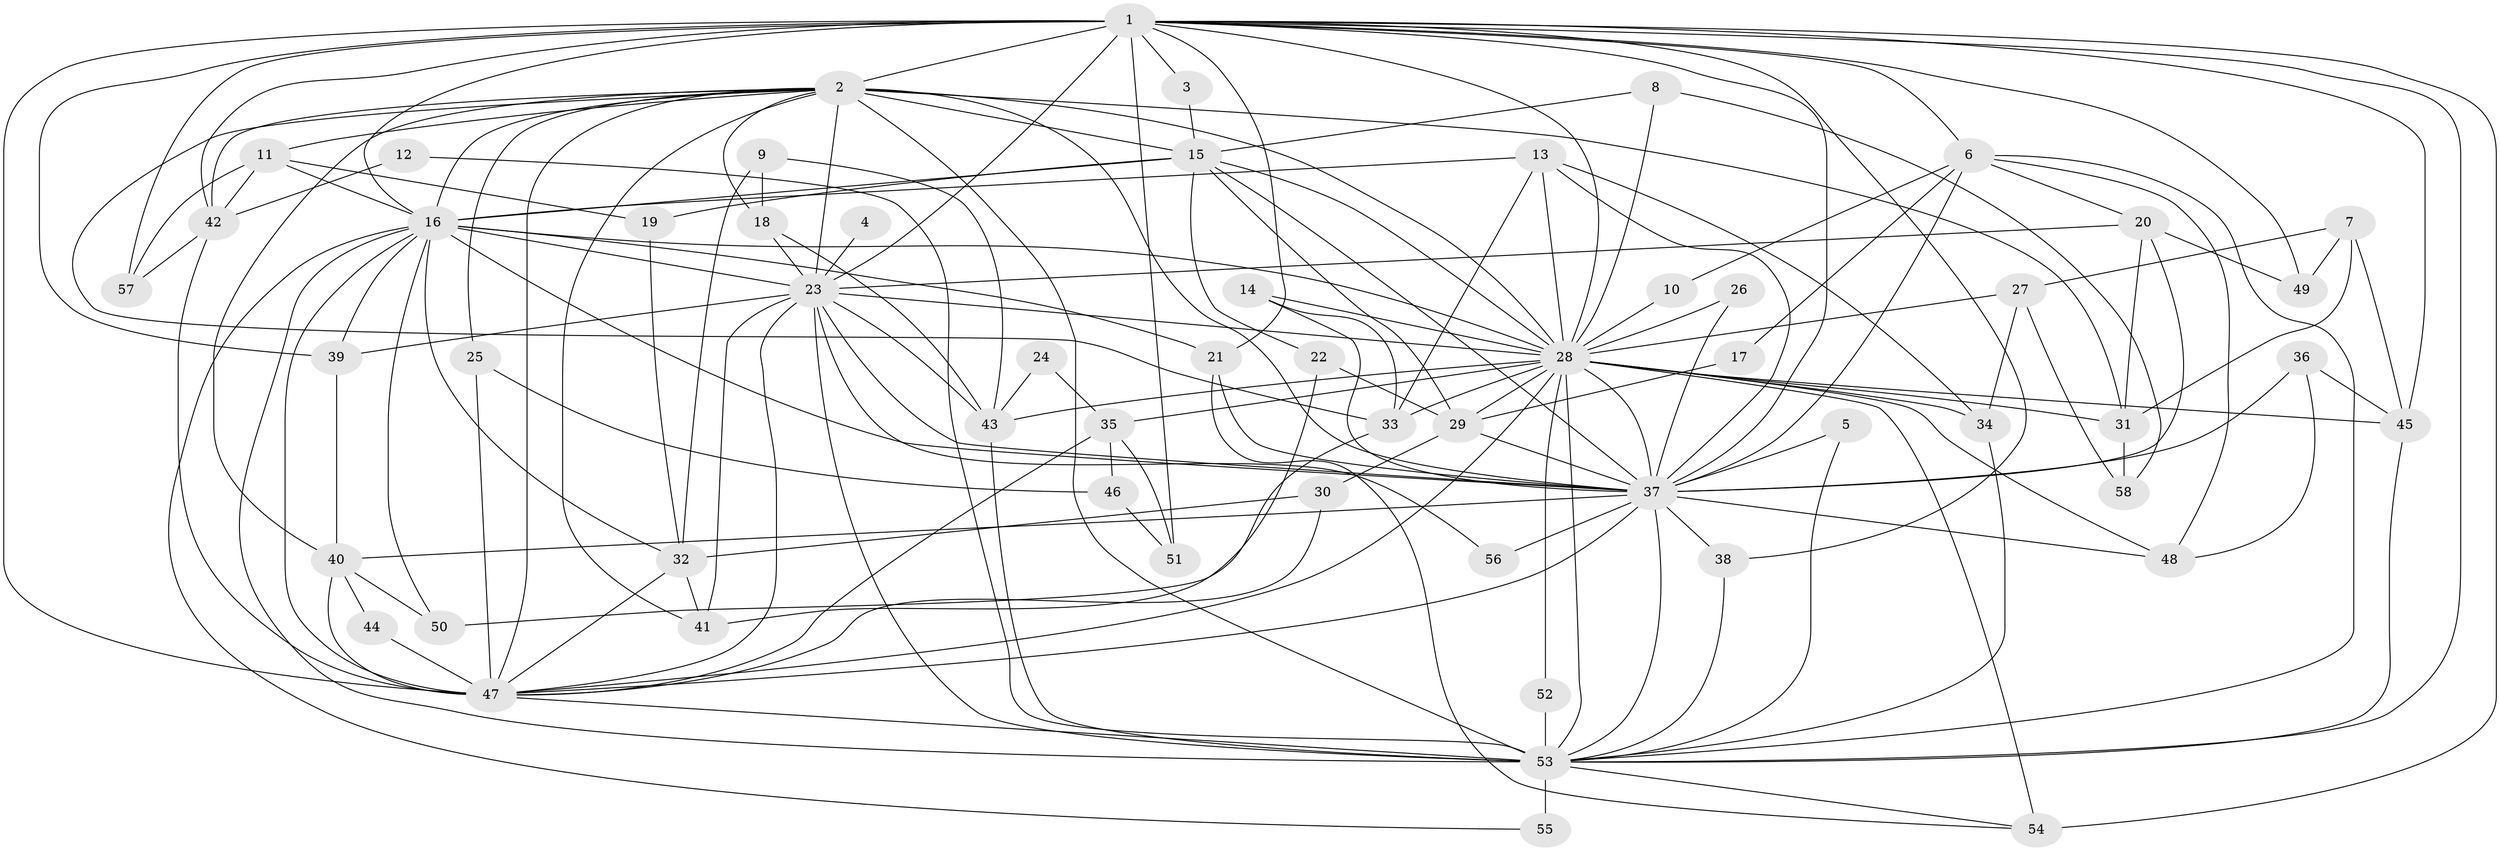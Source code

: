 // original degree distribution, {18: 0.02586206896551724, 25: 0.008620689655172414, 13: 0.008620689655172414, 22: 0.008620689655172414, 15: 0.008620689655172414, 19: 0.008620689655172414, 20: 0.008620689655172414, 34: 0.008620689655172414, 6: 0.04310344827586207, 9: 0.008620689655172414, 5: 0.04310344827586207, 2: 0.5172413793103449, 7: 0.02586206896551724, 4: 0.09482758620689655, 3: 0.1810344827586207}
// Generated by graph-tools (version 1.1) at 2025/01/03/09/25 03:01:22]
// undirected, 58 vertices, 162 edges
graph export_dot {
graph [start="1"]
  node [color=gray90,style=filled];
  1;
  2;
  3;
  4;
  5;
  6;
  7;
  8;
  9;
  10;
  11;
  12;
  13;
  14;
  15;
  16;
  17;
  18;
  19;
  20;
  21;
  22;
  23;
  24;
  25;
  26;
  27;
  28;
  29;
  30;
  31;
  32;
  33;
  34;
  35;
  36;
  37;
  38;
  39;
  40;
  41;
  42;
  43;
  44;
  45;
  46;
  47;
  48;
  49;
  50;
  51;
  52;
  53;
  54;
  55;
  56;
  57;
  58;
  1 -- 2 [weight=4.0];
  1 -- 3 [weight=1.0];
  1 -- 6 [weight=1.0];
  1 -- 16 [weight=2.0];
  1 -- 21 [weight=1.0];
  1 -- 23 [weight=2.0];
  1 -- 28 [weight=2.0];
  1 -- 37 [weight=2.0];
  1 -- 38 [weight=1.0];
  1 -- 39 [weight=1.0];
  1 -- 42 [weight=1.0];
  1 -- 45 [weight=1.0];
  1 -- 47 [weight=3.0];
  1 -- 49 [weight=1.0];
  1 -- 51 [weight=2.0];
  1 -- 53 [weight=2.0];
  1 -- 54 [weight=1.0];
  1 -- 57 [weight=1.0];
  2 -- 11 [weight=1.0];
  2 -- 15 [weight=1.0];
  2 -- 16 [weight=2.0];
  2 -- 18 [weight=1.0];
  2 -- 23 [weight=2.0];
  2 -- 25 [weight=2.0];
  2 -- 28 [weight=3.0];
  2 -- 31 [weight=1.0];
  2 -- 33 [weight=1.0];
  2 -- 37 [weight=3.0];
  2 -- 40 [weight=1.0];
  2 -- 41 [weight=1.0];
  2 -- 42 [weight=2.0];
  2 -- 47 [weight=2.0];
  2 -- 53 [weight=3.0];
  3 -- 15 [weight=1.0];
  4 -- 23 [weight=1.0];
  5 -- 37 [weight=1.0];
  5 -- 53 [weight=1.0];
  6 -- 10 [weight=1.0];
  6 -- 17 [weight=1.0];
  6 -- 20 [weight=1.0];
  6 -- 37 [weight=1.0];
  6 -- 48 [weight=1.0];
  6 -- 53 [weight=1.0];
  7 -- 27 [weight=1.0];
  7 -- 31 [weight=1.0];
  7 -- 45 [weight=1.0];
  7 -- 49 [weight=1.0];
  8 -- 15 [weight=1.0];
  8 -- 28 [weight=1.0];
  8 -- 58 [weight=1.0];
  9 -- 18 [weight=1.0];
  9 -- 32 [weight=1.0];
  9 -- 43 [weight=1.0];
  10 -- 28 [weight=1.0];
  11 -- 16 [weight=1.0];
  11 -- 19 [weight=1.0];
  11 -- 42 [weight=1.0];
  11 -- 57 [weight=1.0];
  12 -- 42 [weight=1.0];
  12 -- 53 [weight=1.0];
  13 -- 16 [weight=1.0];
  13 -- 28 [weight=1.0];
  13 -- 33 [weight=1.0];
  13 -- 34 [weight=1.0];
  13 -- 37 [weight=1.0];
  14 -- 28 [weight=1.0];
  14 -- 33 [weight=1.0];
  14 -- 37 [weight=1.0];
  15 -- 16 [weight=1.0];
  15 -- 19 [weight=1.0];
  15 -- 22 [weight=1.0];
  15 -- 28 [weight=1.0];
  15 -- 29 [weight=1.0];
  15 -- 37 [weight=1.0];
  16 -- 21 [weight=1.0];
  16 -- 23 [weight=1.0];
  16 -- 28 [weight=3.0];
  16 -- 32 [weight=1.0];
  16 -- 37 [weight=1.0];
  16 -- 39 [weight=1.0];
  16 -- 47 [weight=1.0];
  16 -- 50 [weight=1.0];
  16 -- 53 [weight=2.0];
  16 -- 55 [weight=1.0];
  17 -- 29 [weight=1.0];
  18 -- 23 [weight=1.0];
  18 -- 43 [weight=1.0];
  19 -- 32 [weight=1.0];
  20 -- 23 [weight=1.0];
  20 -- 31 [weight=1.0];
  20 -- 37 [weight=1.0];
  20 -- 49 [weight=1.0];
  21 -- 37 [weight=1.0];
  21 -- 54 [weight=1.0];
  22 -- 29 [weight=1.0];
  22 -- 41 [weight=1.0];
  23 -- 28 [weight=2.0];
  23 -- 37 [weight=1.0];
  23 -- 39 [weight=1.0];
  23 -- 41 [weight=1.0];
  23 -- 43 [weight=1.0];
  23 -- 47 [weight=1.0];
  23 -- 53 [weight=1.0];
  23 -- 56 [weight=1.0];
  24 -- 35 [weight=1.0];
  24 -- 43 [weight=1.0];
  25 -- 46 [weight=1.0];
  25 -- 47 [weight=1.0];
  26 -- 28 [weight=1.0];
  26 -- 37 [weight=1.0];
  27 -- 28 [weight=1.0];
  27 -- 34 [weight=1.0];
  27 -- 58 [weight=1.0];
  28 -- 29 [weight=2.0];
  28 -- 31 [weight=1.0];
  28 -- 33 [weight=2.0];
  28 -- 34 [weight=1.0];
  28 -- 35 [weight=2.0];
  28 -- 37 [weight=1.0];
  28 -- 43 [weight=1.0];
  28 -- 45 [weight=1.0];
  28 -- 47 [weight=1.0];
  28 -- 48 [weight=1.0];
  28 -- 52 [weight=1.0];
  28 -- 53 [weight=1.0];
  28 -- 54 [weight=1.0];
  29 -- 30 [weight=1.0];
  29 -- 37 [weight=1.0];
  30 -- 32 [weight=1.0];
  30 -- 47 [weight=1.0];
  31 -- 58 [weight=1.0];
  32 -- 41 [weight=1.0];
  32 -- 47 [weight=1.0];
  33 -- 50 [weight=1.0];
  34 -- 53 [weight=1.0];
  35 -- 46 [weight=1.0];
  35 -- 47 [weight=1.0];
  35 -- 51 [weight=1.0];
  36 -- 37 [weight=1.0];
  36 -- 45 [weight=1.0];
  36 -- 48 [weight=1.0];
  37 -- 38 [weight=1.0];
  37 -- 40 [weight=1.0];
  37 -- 47 [weight=1.0];
  37 -- 48 [weight=1.0];
  37 -- 53 [weight=1.0];
  37 -- 56 [weight=2.0];
  38 -- 53 [weight=1.0];
  39 -- 40 [weight=1.0];
  40 -- 44 [weight=1.0];
  40 -- 47 [weight=1.0];
  40 -- 50 [weight=1.0];
  42 -- 47 [weight=2.0];
  42 -- 57 [weight=1.0];
  43 -- 53 [weight=1.0];
  44 -- 47 [weight=2.0];
  45 -- 53 [weight=1.0];
  46 -- 51 [weight=1.0];
  47 -- 53 [weight=1.0];
  52 -- 53 [weight=1.0];
  53 -- 54 [weight=1.0];
  53 -- 55 [weight=2.0];
}
